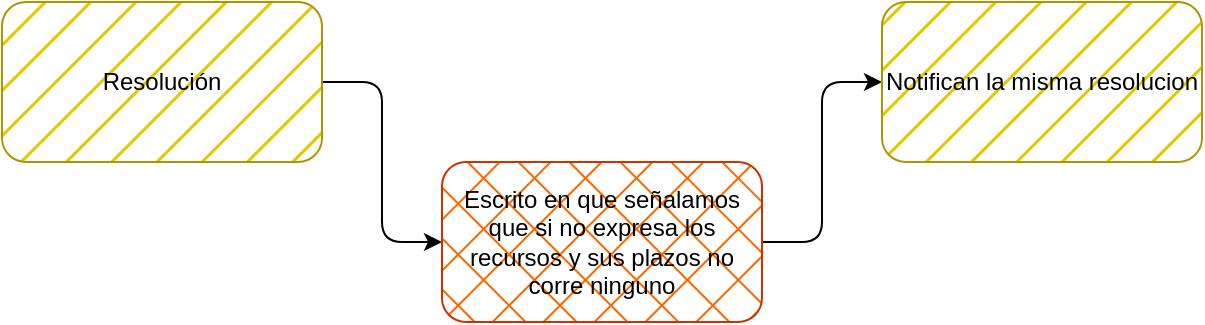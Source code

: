 <mxfile version="21.6.7" type="github">
  <diagram id="kgpKYQtTHZ0yAKxKKP6v" name="Page-1">
    <mxGraphModel dx="1427" dy="743" grid="1" gridSize="10" guides="1" tooltips="1" connect="1" arrows="1" fold="1" page="1" pageScale="1" pageWidth="850" pageHeight="1100" math="0" shadow="0">
      <root>
        <mxCell id="0" />
        <mxCell id="1" parent="0" />
        <mxCell id="3dQRqG6nnBPtBo7Co6v3-7" style="edgeStyle=orthogonalEdgeStyle;orthogonalLoop=1;jettySize=auto;html=1;exitX=1;exitY=0.5;exitDx=0;exitDy=0;entryX=0;entryY=0.5;entryDx=0;entryDy=0;rounded=1;" edge="1" parent="1" source="3dQRqG6nnBPtBo7Co6v3-2" target="3dQRqG6nnBPtBo7Co6v3-3">
          <mxGeometry relative="1" as="geometry" />
        </mxCell>
        <mxCell id="3dQRqG6nnBPtBo7Co6v3-2" value="Resolución" style="rounded=1;whiteSpace=wrap;html=1;fillColor=#e3c800;strokeColor=#B09500;fillStyle=hatch;fontColor=#000000;" vertex="1" parent="1">
          <mxGeometry x="80" y="80" width="160" height="80" as="geometry" />
        </mxCell>
        <mxCell id="3dQRqG6nnBPtBo7Co6v3-8" style="edgeStyle=orthogonalEdgeStyle;rounded=1;orthogonalLoop=1;jettySize=auto;html=1;exitX=1;exitY=0.5;exitDx=0;exitDy=0;entryX=0;entryY=0.5;entryDx=0;entryDy=0;" edge="1" parent="1" source="3dQRqG6nnBPtBo7Co6v3-3" target="3dQRqG6nnBPtBo7Co6v3-5">
          <mxGeometry relative="1" as="geometry" />
        </mxCell>
        <mxCell id="3dQRqG6nnBPtBo7Co6v3-3" value="Escrito en que señalamos que si no expresa los recursos y sus plazos no corre ninguno" style="rounded=1;whiteSpace=wrap;html=1;fillColor=#fa6800;fontColor=#000000;strokeColor=#C73500;fillStyle=cross-hatch;" vertex="1" parent="1">
          <mxGeometry x="300" y="160" width="160" height="80" as="geometry" />
        </mxCell>
        <mxCell id="3dQRqG6nnBPtBo7Co6v3-5" value="Notifican la misma resolucion" style="rounded=1;whiteSpace=wrap;html=1;fillColor=#e3c800;fontColor=#000000;strokeColor=#B09500;fillStyle=hatch;" vertex="1" parent="1">
          <mxGeometry x="520" y="80" width="160" height="80" as="geometry" />
        </mxCell>
      </root>
    </mxGraphModel>
  </diagram>
</mxfile>

